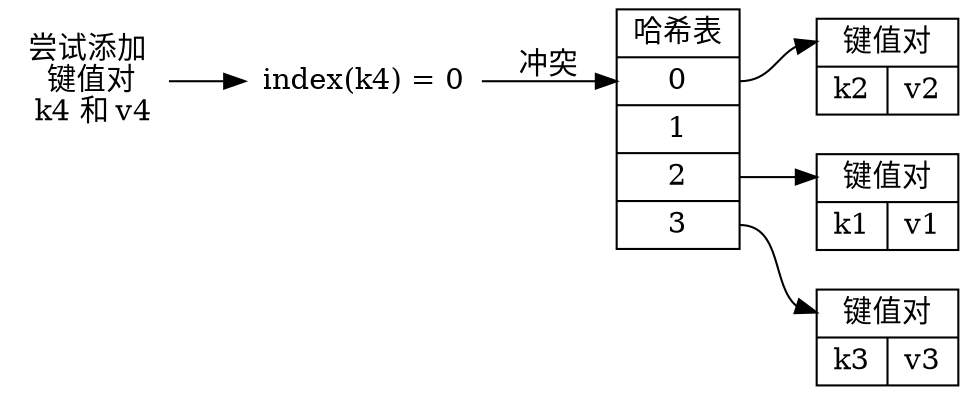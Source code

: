 digraph {

    rankdir = LR;

    node [shape = plaintext];

    add [label = "尝试添加\n 键值对\n k4 和 v4"];

    hash [label = "index(k4) = 0"];

    node [shape = record];

    table [label = " <head> 哈希表 | <0> 0 | <1> 1 | <2> 2 | <3> 3 "];

    kv1 [label = "<head> 键值对 | { k1 | v1 } "];
    kv2 [label = "<head> 键值对 | { k2 | v2 } "];
    kv3 [label = "<head> 键值对 | { k3 | v3 } "];

    table:0 -> kv2:head;
    table:2 -> kv1:head;
    table:3 -> kv3:head;

    add -> hash;
    hash -> table:0 [label = "冲突"];

}
